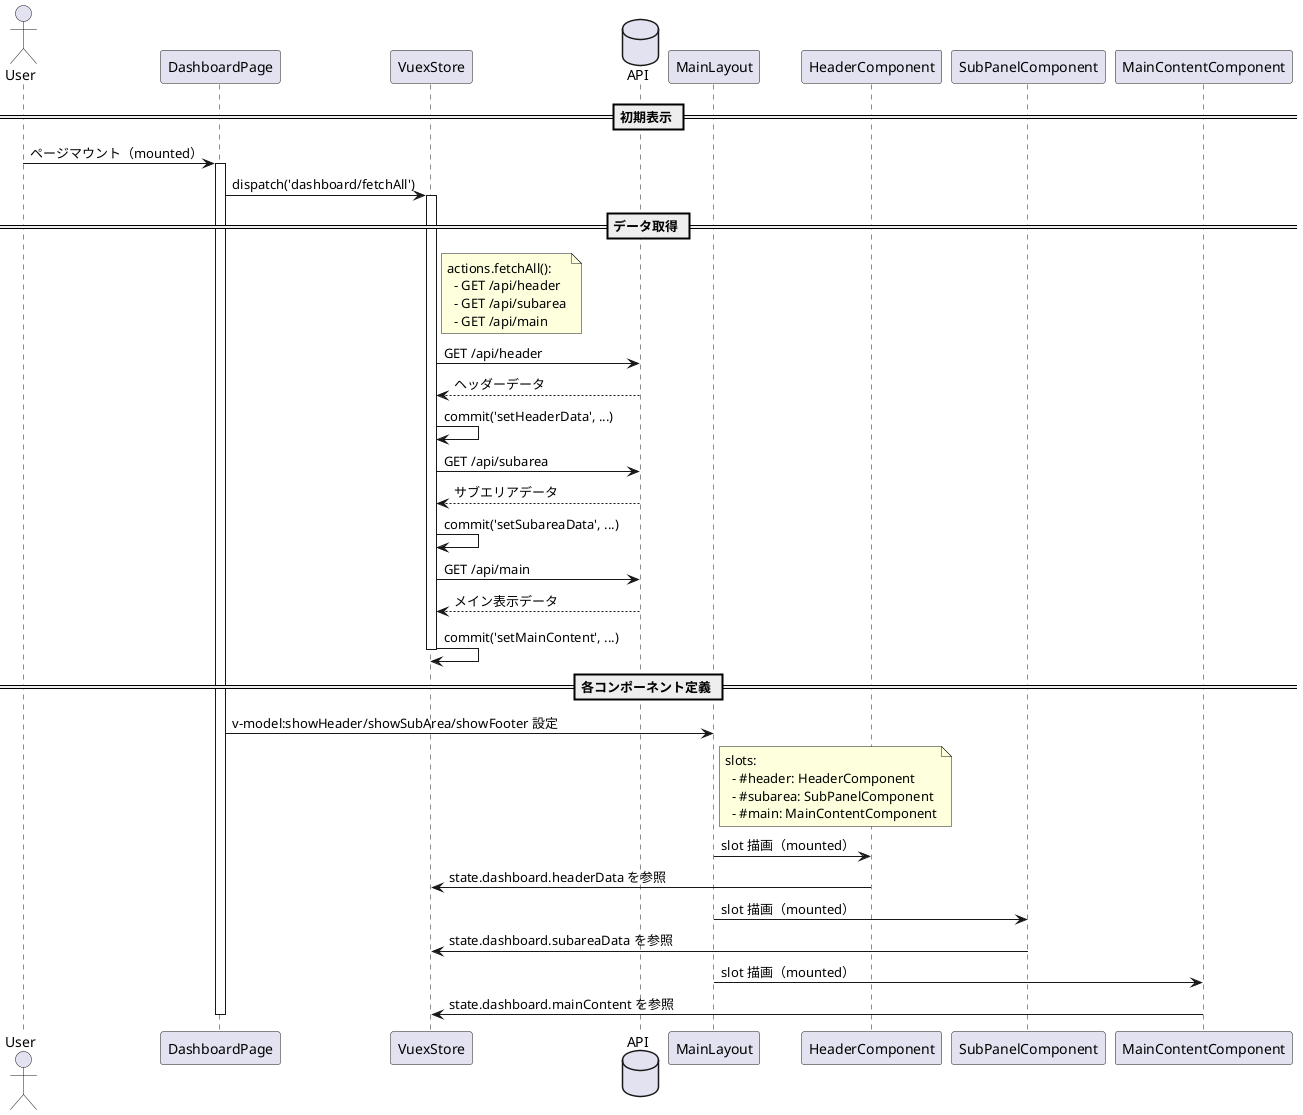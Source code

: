 @startuml DashboardPageFlow
actor User
participant DashboardPage
participant VuexStore
database API
participant MainLayout
participant HeaderComponent
participant SubPanelComponent
participant MainContentComponent

== 初期表示 ==
User -> DashboardPage : ページマウント（mounted）
activate DashboardPage

DashboardPage -> VuexStore : dispatch('dashboard/fetchAll')

== データ取得 ==
activate VuexStore

note right of VuexStore
  actions.fetchAll():
    - GET /api/header
    - GET /api/subarea
    - GET /api/main
end note

VuexStore -> API : GET /api/header
API --> VuexStore : ヘッダーデータ
VuexStore -> VuexStore : commit('setHeaderData', ...)

VuexStore -> API : GET /api/subarea
API --> VuexStore : サブエリアデータ
VuexStore -> VuexStore : commit('setSubareaData', ...)

VuexStore -> API : GET /api/main
API --> VuexStore : メイン表示データ
VuexStore -> VuexStore : commit('setMainContent', ...)

deactivate VuexStore

== 各コンポーネント定義 ==
DashboardPage -> MainLayout : v-model:showHeader/showSubArea/showFooter 設定
note right of MainLayout
  slots:
    - #header: HeaderComponent
    - #subarea: SubPanelComponent
    - #main: MainContentComponent
end note

MainLayout -> HeaderComponent : slot 描画（mounted）
HeaderComponent -> VuexStore : state.dashboard.headerData を参照

MainLayout -> SubPanelComponent : slot 描画（mounted）
SubPanelComponent -> VuexStore : state.dashboard.subareaData を参照

MainLayout -> MainContentComponent : slot 描画（mounted）
MainContentComponent -> VuexStore : state.dashboard.mainContent を参照

deactivate DashboardPage
@enduml
